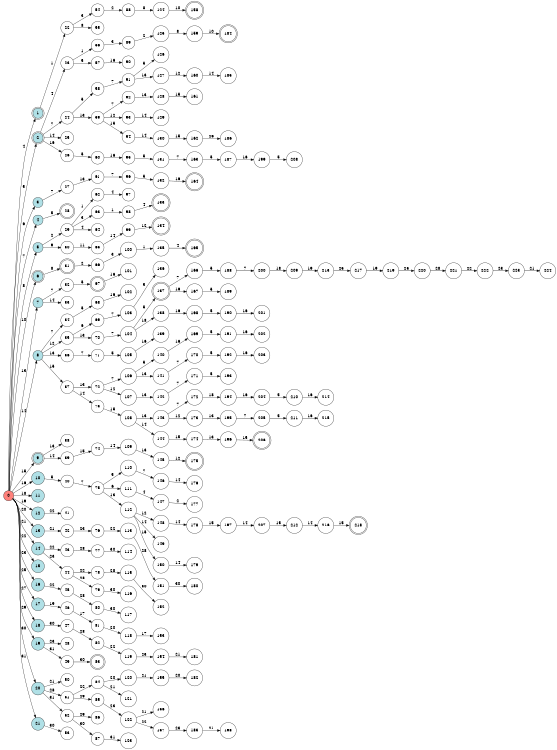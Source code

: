 digraph APTA {
__start0 [label="" shape="none"];

rankdir=LR;
size="8,5";

s0 [style="filled", color="black", fillcolor="#ff817b" shape="circle", label="0"];
s1 [style="rounded,filled", color="black", fillcolor="powderblue" shape="doublecircle", label="1"];
s2 [style="rounded,filled", color="black", fillcolor="powderblue" shape="doublecircle", label="2"];
s3 [style="filled", color="black", fillcolor="powderblue" shape="circle", label="3"];
s4 [style="filled", color="black", fillcolor="powderblue" shape="circle", label="4"];
s5 [style="filled", color="black", fillcolor="powderblue" shape="circle", label="5"];
s6 [style="rounded,filled", color="black", fillcolor="powderblue" shape="doublecircle", label="6"];
s7 [style="filled", color="black", fillcolor="powderblue" shape="circle", label="7"];
s8 [style="filled", color="black", fillcolor="powderblue" shape="circle", label="8"];
s9 [style="rounded,filled", color="black", fillcolor="powderblue" shape="doublecircle", label="9"];
s10 [style="filled", color="black", fillcolor="powderblue" shape="circle", label="10"];
s11 [style="filled", color="black", fillcolor="powderblue" shape="circle", label="11"];
s12 [style="filled", color="black", fillcolor="powderblue" shape="circle", label="12"];
s13 [style="filled", color="black", fillcolor="powderblue" shape="circle", label="13"];
s14 [style="filled", color="black", fillcolor="powderblue" shape="circle", label="14"];
s15 [style="filled", color="black", fillcolor="powderblue" shape="circle", label="15"];
s16 [style="filled", color="black", fillcolor="powderblue" shape="circle", label="16"];
s17 [style="filled", color="black", fillcolor="powderblue" shape="circle", label="17"];
s18 [style="filled", color="black", fillcolor="powderblue" shape="circle", label="18"];
s19 [style="filled", color="black", fillcolor="powderblue" shape="circle", label="19"];
s20 [style="filled", color="black", fillcolor="powderblue" shape="circle", label="20"];
s21 [style="filled", color="black", fillcolor="powderblue" shape="circle", label="21"];
s22 [style="filled", color="black", fillcolor="white" shape="circle", label="22"];
s23 [style="filled", color="black", fillcolor="white" shape="circle", label="23"];
s24 [style="filled", color="black", fillcolor="white" shape="circle", label="24"];
s25 [style="filled", color="black", fillcolor="white" shape="circle", label="25"];
s26 [style="filled", color="black", fillcolor="white" shape="circle", label="26"];
s27 [style="filled", color="black", fillcolor="white" shape="circle", label="27"];
s28 [style="rounded,filled", color="black", fillcolor="white" shape="doublecircle", label="28"];
s29 [style="filled", color="black", fillcolor="white" shape="circle", label="29"];
s30 [style="filled", color="black", fillcolor="white" shape="circle", label="30"];
s31 [style="rounded,filled", color="black", fillcolor="white" shape="doublecircle", label="31"];
s32 [style="filled", color="black", fillcolor="white" shape="circle", label="32"];
s33 [style="filled", color="black", fillcolor="white" shape="circle", label="33"];
s34 [style="filled", color="black", fillcolor="white" shape="circle", label="34"];
s35 [style="filled", color="black", fillcolor="white" shape="circle", label="35"];
s36 [style="filled", color="black", fillcolor="white" shape="circle", label="36"];
s37 [style="filled", color="black", fillcolor="white" shape="circle", label="37"];
s38 [style="filled", color="black", fillcolor="white" shape="circle", label="38"];
s39 [style="filled", color="black", fillcolor="white" shape="circle", label="39"];
s40 [style="filled", color="black", fillcolor="white" shape="circle", label="40"];
s41 [style="filled", color="black", fillcolor="white" shape="circle", label="41"];
s42 [style="filled", color="black", fillcolor="white" shape="circle", label="42"];
s43 [style="filled", color="black", fillcolor="white" shape="circle", label="43"];
s44 [style="filled", color="black", fillcolor="white" shape="circle", label="44"];
s45 [style="filled", color="black", fillcolor="white" shape="circle", label="45"];
s46 [style="filled", color="black", fillcolor="white" shape="circle", label="46"];
s47 [style="filled", color="black", fillcolor="white" shape="circle", label="47"];
s48 [style="filled", color="black", fillcolor="white" shape="circle", label="48"];
s49 [style="filled", color="black", fillcolor="white" shape="circle", label="49"];
s50 [style="filled", color="black", fillcolor="white" shape="circle", label="50"];
s51 [style="filled", color="black", fillcolor="white" shape="circle", label="51"];
s52 [style="filled", color="black", fillcolor="white" shape="circle", label="52"];
s53 [style="filled", color="black", fillcolor="white" shape="circle", label="53"];
s54 [style="filled", color="black", fillcolor="white" shape="circle", label="54"];
s55 [style="filled", color="black", fillcolor="white" shape="circle", label="55"];
s56 [style="filled", color="black", fillcolor="white" shape="circle", label="56"];
s57 [style="filled", color="black", fillcolor="white" shape="circle", label="57"];
s58 [style="filled", color="black", fillcolor="white" shape="circle", label="58"];
s59 [style="filled", color="black", fillcolor="white" shape="circle", label="59"];
s60 [style="filled", color="black", fillcolor="white" shape="circle", label="60"];
s61 [style="filled", color="black", fillcolor="white" shape="circle", label="61"];
s62 [style="filled", color="black", fillcolor="white" shape="circle", label="62"];
s63 [style="filled", color="black", fillcolor="white" shape="circle", label="63"];
s64 [style="filled", color="black", fillcolor="white" shape="circle", label="64"];
s65 [style="filled", color="black", fillcolor="white" shape="circle", label="65"];
s66 [style="filled", color="black", fillcolor="white" shape="circle", label="66"];
s67 [style="rounded,filled", color="black", fillcolor="white" shape="doublecircle", label="67"];
s68 [style="filled", color="black", fillcolor="white" shape="circle", label="68"];
s69 [style="filled", color="black", fillcolor="white" shape="circle", label="69"];
s70 [style="filled", color="black", fillcolor="white" shape="circle", label="70"];
s71 [style="filled", color="black", fillcolor="white" shape="circle", label="71"];
s72 [style="filled", color="black", fillcolor="white" shape="circle", label="72"];
s73 [style="filled", color="black", fillcolor="white" shape="circle", label="73"];
s74 [style="filled", color="black", fillcolor="white" shape="circle", label="74"];
s75 [style="filled", color="black", fillcolor="white" shape="circle", label="75"];
s76 [style="filled", color="black", fillcolor="white" shape="circle", label="76"];
s77 [style="filled", color="black", fillcolor="white" shape="circle", label="77"];
s78 [style="filled", color="black", fillcolor="white" shape="circle", label="78"];
s79 [style="filled", color="black", fillcolor="white" shape="circle", label="79"];
s80 [style="filled", color="black", fillcolor="white" shape="circle", label="80"];
s81 [style="filled", color="black", fillcolor="white" shape="circle", label="81"];
s82 [style="filled", color="black", fillcolor="white" shape="circle", label="82"];
s83 [style="rounded,filled", color="black", fillcolor="white" shape="doublecircle", label="83"];
s84 [style="filled", color="black", fillcolor="white" shape="circle", label="84"];
s85 [style="filled", color="black", fillcolor="white" shape="circle", label="85"];
s86 [style="filled", color="black", fillcolor="white" shape="circle", label="86"];
s87 [style="filled", color="black", fillcolor="white" shape="circle", label="87"];
s88 [style="filled", color="black", fillcolor="white" shape="circle", label="88"];
s89 [style="filled", color="black", fillcolor="white" shape="circle", label="89"];
s90 [style="filled", color="black", fillcolor="white" shape="circle", label="90"];
s91 [style="filled", color="black", fillcolor="white" shape="circle", label="91"];
s92 [style="filled", color="black", fillcolor="white" shape="circle", label="92"];
s93 [style="filled", color="black", fillcolor="white" shape="circle", label="93"];
s94 [style="filled", color="black", fillcolor="white" shape="circle", label="94"];
s95 [style="filled", color="black", fillcolor="white" shape="circle", label="95"];
s96 [style="filled", color="black", fillcolor="white" shape="circle", label="96"];
s97 [style="filled", color="black", fillcolor="white" shape="circle", label="97"];
s98 [style="filled", color="black", fillcolor="white" shape="circle", label="98"];
s99 [style="filled", color="black", fillcolor="white" shape="circle", label="99"];
s100 [style="filled", color="black", fillcolor="white" shape="circle", label="100"];
s101 [style="filled", color="black", fillcolor="white" shape="circle", label="101"];
s102 [style="filled", color="black", fillcolor="white" shape="circle", label="102"];
s103 [style="filled", color="black", fillcolor="white" shape="circle", label="103"];
s104 [style="filled", color="black", fillcolor="white" shape="circle", label="104"];
s105 [style="filled", color="black", fillcolor="white" shape="circle", label="105"];
s106 [style="filled", color="black", fillcolor="white" shape="circle", label="106"];
s107 [style="filled", color="black", fillcolor="white" shape="circle", label="107"];
s108 [style="filled", color="black", fillcolor="white" shape="circle", label="108"];
s109 [style="filled", color="black", fillcolor="white" shape="circle", label="109"];
s110 [style="filled", color="black", fillcolor="white" shape="circle", label="110"];
s111 [style="filled", color="black", fillcolor="white" shape="circle", label="111"];
s112 [style="filled", color="black", fillcolor="white" shape="circle", label="112"];
s113 [style="filled", color="black", fillcolor="white" shape="circle", label="113"];
s114 [style="filled", color="black", fillcolor="white" shape="circle", label="114"];
s115 [style="filled", color="black", fillcolor="white" shape="circle", label="115"];
s116 [style="filled", color="black", fillcolor="white" shape="circle", label="116"];
s117 [style="filled", color="black", fillcolor="white" shape="circle", label="117"];
s118 [style="filled", color="black", fillcolor="white" shape="circle", label="118"];
s119 [style="filled", color="black", fillcolor="white" shape="circle", label="119"];
s120 [style="filled", color="black", fillcolor="white" shape="circle", label="120"];
s121 [style="filled", color="black", fillcolor="white" shape="circle", label="121"];
s122 [style="filled", color="black", fillcolor="white" shape="circle", label="122"];
s123 [style="filled", color="black", fillcolor="white" shape="circle", label="123"];
s124 [style="filled", color="black", fillcolor="white" shape="circle", label="124"];
s125 [style="filled", color="black", fillcolor="white" shape="circle", label="125"];
s126 [style="filled", color="black", fillcolor="white" shape="circle", label="126"];
s127 [style="filled", color="black", fillcolor="white" shape="circle", label="127"];
s128 [style="filled", color="black", fillcolor="white" shape="circle", label="128"];
s129 [style="filled", color="black", fillcolor="white" shape="circle", label="129"];
s130 [style="filled", color="black", fillcolor="white" shape="circle", label="130"];
s131 [style="filled", color="black", fillcolor="white" shape="circle", label="131"];
s132 [style="filled", color="black", fillcolor="white" shape="circle", label="132"];
s133 [style="rounded,filled", color="black", fillcolor="white" shape="doublecircle", label="133"];
s134 [style="rounded,filled", color="black", fillcolor="white" shape="doublecircle", label="134"];
s135 [style="filled", color="black", fillcolor="white" shape="circle", label="135"];
s136 [style="filled", color="black", fillcolor="white" shape="circle", label="136"];
s137 [style="rounded,filled", color="black", fillcolor="white" shape="doublecircle", label="137"];
s138 [style="filled", color="black", fillcolor="white" shape="circle", label="138"];
s139 [style="filled", color="black", fillcolor="white" shape="circle", label="139"];
s140 [style="filled", color="black", fillcolor="white" shape="circle", label="140"];
s141 [style="filled", color="black", fillcolor="white" shape="circle", label="141"];
s142 [style="filled", color="black", fillcolor="white" shape="circle", label="142"];
s143 [style="filled", color="black", fillcolor="white" shape="circle", label="143"];
s144 [style="filled", color="black", fillcolor="white" shape="circle", label="144"];
s145 [style="filled", color="black", fillcolor="white" shape="circle", label="145"];
s146 [style="filled", color="black", fillcolor="white" shape="circle", label="146"];
s147 [style="filled", color="black", fillcolor="white" shape="circle", label="147"];
s148 [style="filled", color="black", fillcolor="white" shape="circle", label="148"];
s149 [style="filled", color="black", fillcolor="white" shape="circle", label="149"];
s150 [style="filled", color="black", fillcolor="white" shape="circle", label="150"];
s151 [style="filled", color="black", fillcolor="white" shape="circle", label="151"];
s152 [style="filled", color="black", fillcolor="white" shape="circle", label="152"];
s153 [style="filled", color="black", fillcolor="white" shape="circle", label="153"];
s154 [style="filled", color="black", fillcolor="white" shape="circle", label="154"];
s155 [style="filled", color="black", fillcolor="white" shape="circle", label="155"];
s156 [style="filled", color="black", fillcolor="white" shape="circle", label="156"];
s157 [style="filled", color="black", fillcolor="white" shape="circle", label="157"];
s158 [style="rounded,filled", color="black", fillcolor="white" shape="doublecircle", label="158"];
s159 [style="filled", color="black", fillcolor="white" shape="circle", label="159"];
s160 [style="filled", color="black", fillcolor="white" shape="circle", label="160"];
s161 [style="filled", color="black", fillcolor="white" shape="circle", label="161"];
s162 [style="filled", color="black", fillcolor="white" shape="circle", label="162"];
s163 [style="filled", color="black", fillcolor="white" shape="circle", label="163"];
s164 [style="rounded,filled", color="black", fillcolor="white" shape="doublecircle", label="164"];
s165 [style="rounded,filled", color="black", fillcolor="white" shape="doublecircle", label="165"];
s166 [style="filled", color="black", fillcolor="white" shape="circle", label="166"];
s167 [style="filled", color="black", fillcolor="white" shape="circle", label="167"];
s168 [style="filled", color="black", fillcolor="white" shape="circle", label="168"];
s169 [style="filled", color="black", fillcolor="white" shape="circle", label="169"];
s170 [style="filled", color="black", fillcolor="white" shape="circle", label="170"];
s171 [style="filled", color="black", fillcolor="white" shape="circle", label="171"];
s172 [style="filled", color="black", fillcolor="white" shape="circle", label="172"];
s173 [style="filled", color="black", fillcolor="white" shape="circle", label="173"];
s174 [style="filled", color="black", fillcolor="white" shape="circle", label="174"];
s175 [style="rounded,filled", color="black", fillcolor="white" shape="doublecircle", label="175"];
s176 [style="filled", color="black", fillcolor="white" shape="circle", label="176"];
s177 [style="filled", color="black", fillcolor="white" shape="circle", label="177"];
s178 [style="filled", color="black", fillcolor="white" shape="circle", label="178"];
s179 [style="filled", color="black", fillcolor="white" shape="circle", label="179"];
s180 [style="filled", color="black", fillcolor="white" shape="circle", label="180"];
s181 [style="filled", color="black", fillcolor="white" shape="circle", label="181"];
s182 [style="filled", color="black", fillcolor="white" shape="circle", label="182"];
s183 [style="filled", color="black", fillcolor="white" shape="circle", label="183"];
s184 [style="rounded,filled", color="black", fillcolor="white" shape="doublecircle", label="184"];
s185 [style="filled", color="black", fillcolor="white" shape="circle", label="185"];
s186 [style="filled", color="black", fillcolor="white" shape="circle", label="186"];
s187 [style="filled", color="black", fillcolor="white" shape="circle", label="187"];
s188 [style="filled", color="black", fillcolor="white" shape="circle", label="188"];
s189 [style="filled", color="black", fillcolor="white" shape="circle", label="189"];
s190 [style="filled", color="black", fillcolor="white" shape="circle", label="190"];
s191 [style="filled", color="black", fillcolor="white" shape="circle", label="191"];
s192 [style="filled", color="black", fillcolor="white" shape="circle", label="192"];
s193 [style="filled", color="black", fillcolor="white" shape="circle", label="193"];
s194 [style="filled", color="black", fillcolor="white" shape="circle", label="194"];
s195 [style="filled", color="black", fillcolor="white" shape="circle", label="195"];
s196 [style="filled", color="black", fillcolor="white" shape="circle", label="196"];
s197 [style="filled", color="black", fillcolor="white" shape="circle", label="197"];
s198 [style="filled", color="black", fillcolor="white" shape="circle", label="198"];
s199 [style="filled", color="black", fillcolor="white" shape="circle", label="199"];
s200 [style="filled", color="black", fillcolor="white" shape="circle", label="200"];
s201 [style="filled", color="black", fillcolor="white" shape="circle", label="201"];
s202 [style="filled", color="black", fillcolor="white" shape="circle", label="202"];
s203 [style="filled", color="black", fillcolor="white" shape="circle", label="203"];
s204 [style="filled", color="black", fillcolor="white" shape="circle", label="204"];
s205 [style="filled", color="black", fillcolor="white" shape="circle", label="205"];
s206 [style="rounded,filled", color="black", fillcolor="white" shape="doublecircle", label="206"];
s207 [style="filled", color="black", fillcolor="white" shape="circle", label="207"];
s208 [style="filled", color="black", fillcolor="white" shape="circle", label="208"];
s209 [style="filled", color="black", fillcolor="white" shape="circle", label="209"];
s210 [style="filled", color="black", fillcolor="white" shape="circle", label="210"];
s211 [style="filled", color="black", fillcolor="white" shape="circle", label="211"];
s212 [style="filled", color="black", fillcolor="white" shape="circle", label="212"];
s213 [style="filled", color="black", fillcolor="white" shape="circle", label="213"];
s214 [style="filled", color="black", fillcolor="white" shape="circle", label="214"];
s215 [style="filled", color="black", fillcolor="white" shape="circle", label="215"];
s216 [style="filled", color="black", fillcolor="white" shape="circle", label="216"];
s217 [style="filled", color="black", fillcolor="white" shape="circle", label="217"];
s218 [style="rounded,filled", color="black", fillcolor="white" shape="doublecircle", label="218"];
s219 [style="filled", color="black", fillcolor="white" shape="circle", label="219"];
s220 [style="filled", color="black", fillcolor="white" shape="circle", label="220"];
s221 [style="filled", color="black", fillcolor="white" shape="circle", label="221"];
s222 [style="filled", color="black", fillcolor="white" shape="circle", label="222"];
s223 [style="filled", color="black", fillcolor="white" shape="circle", label="223"];
s224 [style="filled", color="black", fillcolor="white" shape="circle", label="224"];
s0 -> s1 [label="4"];
s0 -> s2 [label="5"];
s0 -> s3 [label="6"];
s0 -> s4 [label="7"];
s0 -> s5 [label="8"];
s0 -> s6 [label="10"];
s0 -> s7 [label="13"];
s0 -> s8 [label="14"];
s0 -> s9 [label="15"];
s0 -> s10 [label="16"];
s0 -> s11 [label="18"];
s0 -> s12 [label="19"];
s0 -> s13 [label="20"];
s0 -> s14 [label="21"];
s0 -> s15 [label="22"];
s0 -> s16 [label="23"];
s0 -> s17 [label="25"];
s0 -> s18 [label="27"];
s0 -> s19 [label="29"];
s0 -> s20 [label="30"];
s0 -> s21 [label="31"];
s1 -> s22 [label="1"];
s2 -> s23 [label="4"];
s2 -> s24 [label="7"];
s2 -> s25 [label="14"];
s2 -> s26 [label="16"];
s3 -> s27 [label="7"];
s4 -> s28 [label="5"];
s5 -> s29 [label="2"];
s5 -> s30 [label="9"];
s6 -> s31 [label="8"];
s7 -> s32 [label="7"];
s7 -> s33 [label="14"];
s8 -> s34 [label="7"];
s8 -> s35 [label="12"];
s8 -> s36 [label="13"];
s8 -> s37 [label="15"];
s9 -> s38 [label="13"];
s9 -> s39 [label="14"];
s10 -> s40 [label="5"];
s12 -> s41 [label="22"];
s13 -> s42 [label="21"];
s14 -> s43 [label="22"];
s14 -> s44 [label="23"];
s16 -> s45 [label="22"];
s17 -> s46 [label="19"];
s18 -> s47 [label="30"];
s19 -> s48 [label="23"];
s19 -> s49 [label="31"];
s20 -> s50 [label="21"];
s20 -> s51 [label="28"];
s20 -> s52 [label="31"];
s21 -> s53 [label="30"];
s22 -> s54 [label="3"];
s22 -> s55 [label="8"];
s23 -> s56 [label="1"];
s23 -> s57 [label="5"];
s24 -> s58 [label="5"];
s24 -> s59 [label="13"];
s26 -> s60 [label="5"];
s27 -> s61 [label="13"];
s29 -> s62 [label="1"];
s29 -> s63 [label="3"];
s29 -> s64 [label="4"];
s30 -> s65 [label="11"];
s31 -> s66 [label="2"];
s32 -> s67 [label="5"];
s34 -> s68 [label="5"];
s35 -> s69 [label="6"];
s35 -> s70 [label="13"];
s36 -> s71 [label="7"];
s37 -> s72 [label="13"];
s37 -> s73 [label="14"];
s39 -> s74 [label="15"];
s40 -> s75 [label="7"];
s42 -> s76 [label="23"];
s43 -> s77 [label="28"];
s44 -> s78 [label="22"];
s44 -> s79 [label="28"];
s45 -> s80 [label="28"];
s46 -> s81 [label="17"];
s47 -> s82 [label="28"];
s49 -> s83 [label="30"];
s51 -> s84 [label="22"];
s51 -> s85 [label="29"];
s52 -> s86 [label="29"];
s52 -> s87 [label="30"];
s54 -> s88 [label="2"];
s56 -> s89 [label="3"];
s57 -> s90 [label="16"];
s58 -> s91 [label="7"];
s59 -> s92 [label="7"];
s59 -> s93 [label="12"];
s59 -> s94 [label="15"];
s60 -> s95 [label="16"];
s61 -> s96 [label="7"];
s62 -> s97 [label="4"];
s63 -> s98 [label="1"];
s65 -> s99 [label="14"];
s66 -> s100 [label="3"];
s67 -> s101 [label="16"];
s68 -> s102 [label="16"];
s69 -> s103 [label="7"];
s70 -> s104 [label="7"];
s71 -> s105 [label="5"];
s72 -> s106 [label="7"];
s72 -> s107 [label="12"];
s73 -> s108 [label="15"];
s74 -> s109 [label="14"];
s75 -> s110 [label="5"];
s75 -> s111 [label="6"];
s75 -> s112 [label="13"];
s76 -> s113 [label="22"];
s77 -> s114 [label="30"];
s78 -> s115 [label="28"];
s79 -> s116 [label="30"];
s80 -> s117 [label="30"];
s81 -> s118 [label="20"];
s82 -> s119 [label="22"];
s84 -> s120 [label="20"];
s84 -> s121 [label="21"];
s85 -> s122 [label="23"];
s87 -> s123 [label="31"];
s88 -> s124 [label="8"];
s89 -> s125 [label="2"];
s91 -> s126 [label="5"];
s91 -> s127 [label="13"];
s92 -> s128 [label="13"];
s93 -> s129 [label="14"];
s94 -> s130 [label="14"];
s95 -> s131 [label="5"];
s96 -> s132 [label="5"];
s98 -> s133 [label="4"];
s99 -> s134 [label="12"];
s100 -> s135 [label="1"];
s103 -> s136 [label="5"];
s104 -> s137 [label="5"];
s104 -> s138 [label="18"];
s105 -> s139 [label="16"];
s106 -> s140 [label="5"];
s106 -> s141 [label="13"];
s107 -> s142 [label="13"];
s108 -> s143 [label="13"];
s108 -> s144 [label="14"];
s109 -> s145 [label="13"];
s110 -> s146 [label="7"];
s111 -> s147 [label="4"];
s112 -> s148 [label="12"];
s112 -> s149 [label="14"];
s112 -> s150 [label="15"];
s113 -> s151 [label="28"];
s115 -> s152 [label="30"];
s118 -> s153 [label="17"];
s119 -> s154 [label="23"];
s120 -> s155 [label="21"];
s122 -> s156 [label="21"];
s122 -> s157 [label="22"];
s124 -> s158 [label="10"];
s125 -> s159 [label="8"];
s127 -> s160 [label="12"];
s128 -> s161 [label="15"];
s130 -> s162 [label="15"];
s131 -> s163 [label="7"];
s132 -> s164 [label="16"];
s135 -> s165 [label="4"];
s137 -> s166 [label="7"];
s137 -> s167 [label="16"];
s138 -> s168 [label="16"];
s140 -> s169 [label="16"];
s141 -> s170 [label="7"];
s142 -> s171 [label="7"];
s143 -> s172 [label="7"];
s143 -> s173 [label="12"];
s144 -> s174 [label="15"];
s145 -> s175 [label="12"];
s146 -> s176 [label="14"];
s147 -> s177 [label="2"];
s148 -> s178 [label="14"];
s150 -> s179 [label="14"];
s151 -> s180 [label="30"];
s154 -> s181 [label="21"];
s155 -> s182 [label="20"];
s157 -> s183 [label="23"];
s159 -> s184 [label="10"];
s160 -> s185 [label="14"];
s162 -> s186 [label="26"];
s163 -> s187 [label="5"];
s166 -> s188 [label="5"];
s167 -> s189 [label="5"];
s168 -> s190 [label="5"];
s169 -> s191 [label="5"];
s170 -> s192 [label="5"];
s171 -> s193 [label="5"];
s172 -> s194 [label="18"];
s173 -> s195 [label="13"];
s174 -> s196 [label="13"];
s178 -> s197 [label="15"];
s183 -> s198 [label="21"];
s187 -> s199 [label="16"];
s188 -> s200 [label="7"];
s190 -> s201 [label="16"];
s191 -> s202 [label="16"];
s192 -> s203 [label="16"];
s194 -> s204 [label="16"];
s195 -> s205 [label="7"];
s196 -> s206 [label="15"];
s197 -> s207 [label="14"];
s199 -> s208 [label="5"];
s200 -> s209 [label="18"];
s204 -> s210 [label="5"];
s205 -> s211 [label="5"];
s207 -> s212 [label="15"];
s209 -> s213 [label="19"];
s210 -> s214 [label="16"];
s211 -> s215 [label="16"];
s212 -> s216 [label="14"];
s213 -> s217 [label="25"];
s216 -> s218 [label="15"];
s217 -> s219 [label="19"];
s219 -> s220 [label="25"];
s220 -> s221 [label="28"];
s221 -> s222 [label="22"];
s222 -> s223 [label="23"];
s223 -> s224 [label="21"];

}